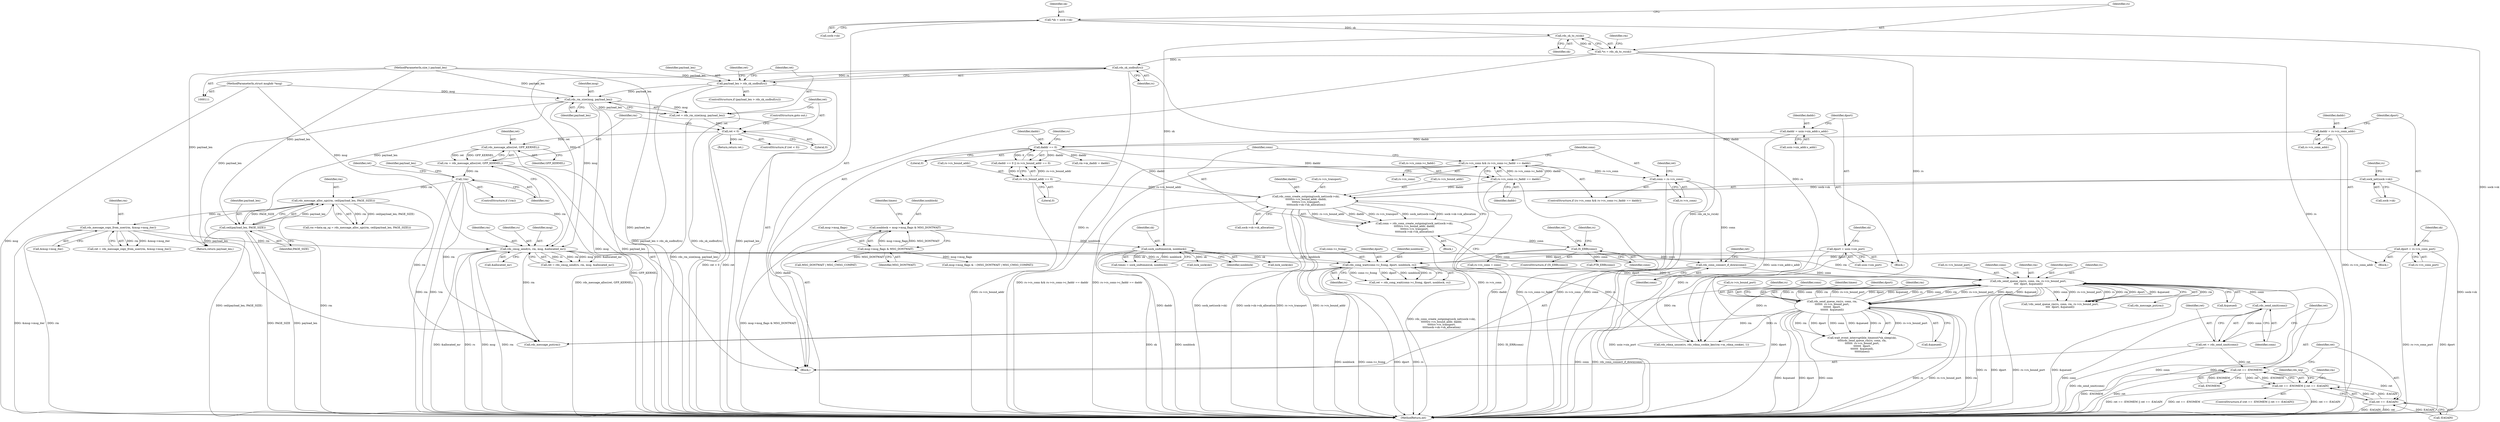 digraph "0_linux_8c7188b23474cca017b3ef354c4a58456f68303a_0@API" {
"1000525" [label="(Call,rds_send_xmit(conn))"];
"1000458" [label="(Call,rds_send_queue_rm(rs, conn, rm, rs->rs_bound_port,\n\t\t\t\t  dport, &queued))"];
"1000485" [label="(Call,rds_send_queue_rm(rs, conn, rm,\n\t\t\t\t\t\t\t  rs->rs_bound_port,\n\t\t\t\t\t\t\t  dport,\n\t\t\t\t\t\t\t  &queued))"];
"1000440" [label="(Call,rds_cong_wait(conn->c_fcong, dport, nonblock, rs))"];
"1000221" [label="(Call,dport = rs->rs_conn_port)"];
"1000207" [label="(Call,dport = usin->sin_port)"];
"1000157" [label="(Call,sock_sndtimeo(sk, nonblock))"];
"1000125" [label="(Call,rds_sk_to_rs(sk))"];
"1000117" [label="(Call,*sk = sock->sk)"];
"1000147" [label="(Call,nonblock = msg->msg_flags & MSG_DONTWAIT)"];
"1000149" [label="(Call,msg->msg_flags & MSG_DONTWAIT)"];
"1000389" [label="(Call,rds_cmsg_send(rs, rm, msg, &allocated_mr))"];
"1000253" [label="(Call,rds_sk_sndbuf(rs))"];
"1000123" [label="(Call,*rs = rds_sk_to_rs(sk))"];
"1000314" [label="(Call,rds_message_copy_from_user(rm, &msg->msg_iter))"];
"1000294" [label="(Call,rds_message_alloc_sgs(rm, ceil(payload_len, PAGE_SIZE)))"];
"1000277" [label="(Call,!rm)"];
"1000271" [label="(Call,rm = rds_message_alloc(ret, GFP_KERNEL))"];
"1000273" [label="(Call,rds_message_alloc(ret, GFP_KERNEL))"];
"1000267" [label="(Call,ret < 0)"];
"1000261" [label="(Call,ret = rds_rm_size(msg, payload_len))"];
"1000263" [label="(Call,rds_rm_size(msg, payload_len))"];
"1000113" [label="(MethodParameterIn,struct msghdr *msg)"];
"1000251" [label="(Call,payload_len > rds_sk_sndbuf(rs))"];
"1000114" [label="(MethodParameterIn,size_t payload_len)"];
"1000296" [label="(Call,ceil(payload_len, PAGE_SIZE))"];
"1000436" [label="(Call,rds_conn_connect_if_down(conn))"];
"1000347" [label="(Call,conn = rs->rs_conn)"];
"1000336" [label="(Call,rs->rs_conn && rs->rs_conn->c_faddr == daddr)"];
"1000340" [label="(Call,rs->rs_conn->c_faddr == daddr)"];
"1000232" [label="(Call,daddr == 0)"];
"1000200" [label="(Call,daddr = usin->sin_addr.s_addr)"];
"1000216" [label="(Call,daddr = rs->rs_conn_addr)"];
"1000374" [label="(Call,IS_ERR(conn))"];
"1000354" [label="(Call,conn = rds_conn_create_outgoing(sock_net(sock->sk),\n\t\t\t\t\t\trs->rs_bound_addr, daddr,\n\t\t\t\t\trs->rs_transport,\n\t\t\t\t\tsock->sk->sk_allocation))"];
"1000356" [label="(Call,rds_conn_create_outgoing(sock_net(sock->sk),\n\t\t\t\t\t\trs->rs_bound_addr, daddr,\n\t\t\t\t\trs->rs_transport,\n\t\t\t\t\tsock->sk->sk_allocation))"];
"1000357" [label="(Call,sock_net(sock->sk))"];
"1000235" [label="(Call,rs->rs_bound_addr == 0)"];
"1000523" [label="(Call,ret = rds_send_xmit(conn))"];
"1000529" [label="(Call,ret == -ENOMEM)"];
"1000528" [label="(Call,ret == -ENOMEM || ret == -EAGAIN)"];
"1000533" [label="(Call,ret == -EAGAIN)"];
"1000564" [label="(MethodReturn,int)"];
"1000486" [label="(Identifier,rs)"];
"1000445" [label="(Identifier,nonblock)"];
"1000349" [label="(Call,rs->rs_conn)"];
"1000315" [label="(Identifier,rm)"];
"1000462" [label="(Call,rs->rs_bound_port)"];
"1000314" [label="(Call,rds_message_copy_from_user(rm, &msg->msg_iter))"];
"1000362" [label="(Identifier,rs)"];
"1000257" [label="(Identifier,ret)"];
"1000273" [label="(Call,rds_message_alloc(ret, GFP_KERNEL))"];
"1000232" [label="(Call,daddr == 0)"];
"1000270" [label="(ControlStructure,goto out;)"];
"1000530" [label="(Identifier,ret)"];
"1000487" [label="(Identifier,conn)"];
"1000373" [label="(ControlStructure,if (IS_ERR(conn)))"];
"1000117" [label="(Call,*sk = sock->sk)"];
"1000213" [label="(Block,)"];
"1000277" [label="(Call,!rm)"];
"1000156" [label="(Identifier,timeo)"];
"1000118" [label="(Identifier,sk)"];
"1000271" [label="(Call,rm = rds_message_alloc(ret, GFP_KERNEL))"];
"1000390" [label="(Identifier,rs)"];
"1000346" [label="(Identifier,daddr)"];
"1000460" [label="(Identifier,conn)"];
"1000441" [label="(Call,conn->c_fcong)"];
"1000124" [label="(Identifier,rs)"];
"1000217" [label="(Identifier,daddr)"];
"1000461" [label="(Identifier,rm)"];
"1000265" [label="(Identifier,payload_len)"];
"1000228" [label="(Call,lock_sock(sk))"];
"1000275" [label="(Identifier,GFP_KERNEL)"];
"1000233" [label="(Identifier,daddr)"];
"1000115" [label="(Block,)"];
"1000179" [label="(Block,)"];
"1000533" [label="(Call,ret == -EAGAIN)"];
"1000114" [label="(MethodParameterIn,size_t payload_len)"];
"1000209" [label="(Call,usin->sin_port)"];
"1000356" [label="(Call,rds_conn_create_outgoing(sock_net(sock->sk),\n\t\t\t\t\t\trs->rs_bound_addr, daddr,\n\t\t\t\t\trs->rs_transport,\n\t\t\t\t\tsock->sk->sk_allocation))"];
"1000234" [label="(Literal,0)"];
"1000379" [label="(Call,PTR_ERR(conn))"];
"1000236" [label="(Call,rs->rs_bound_addr)"];
"1000123" [label="(Call,*rs = rds_sk_to_rs(sk))"];
"1000227" [label="(Identifier,sk)"];
"1000126" [label="(Identifier,sk)"];
"1000495" [label="(Identifier,timeo)"];
"1000335" [label="(ControlStructure,if (rs->rs_conn && rs->rs_conn->c_faddr == daddr))"];
"1000446" [label="(Identifier,rs)"];
"1000252" [label="(Identifier,payload_len)"];
"1000297" [label="(Identifier,payload_len)"];
"1000458" [label="(Call,rds_send_queue_rm(rs, conn, rm, rs->rs_bound_port,\n\t\t\t\t  dport, &queued))"];
"1000527" [label="(ControlStructure,if (ret == -ENOMEM || ret == -EAGAIN))"];
"1000251" [label="(Call,payload_len > rds_sk_sndbuf(rs))"];
"1000340" [label="(Call,rs->rs_conn->c_faddr == daddr)"];
"1000161" [label="(Call,msg->msg_flags & ~(MSG_DONTWAIT | MSG_CMSG_COMPAT))"];
"1000546" [label="(Return,return payload_len;)"];
"1000119" [label="(Call,sock->sk)"];
"1000457" [label="(Call,!rds_send_queue_rm(rs, conn, rm, rs->rs_bound_port,\n\t\t\t\t  dport, &queued))"];
"1000216" [label="(Call,daddr = rs->rs_conn_addr)"];
"1000492" [label="(Identifier,dport)"];
"1000200" [label="(Call,daddr = usin->sin_addr.s_addr)"];
"1000488" [label="(Identifier,rm)"];
"1000264" [label="(Identifier,msg)"];
"1000375" [label="(Identifier,conn)"];
"1000341" [label="(Call,rs->rs_conn->c_faddr)"];
"1000489" [label="(Call,rs->rs_bound_port)"];
"1000544" [label="(Call,rds_message_put(rm))"];
"1000149" [label="(Call,msg->msg_flags & MSG_DONTWAIT)"];
"1000272" [label="(Identifier,rm)"];
"1000263" [label="(Call,rds_rm_size(msg, payload_len))"];
"1000365" [label="(Call,rs->rs_transport)"];
"1000438" [label="(Call,ret = rds_cong_wait(conn->c_fcong, dport, nonblock, rs))"];
"1000288" [label="(Call,rm->data.op_sg = rds_message_alloc_sgs(rm, ceil(payload_len, PAGE_SIZE)))"];
"1000231" [label="(Call,daddr == 0 || rs->rs_bound_addr == 0)"];
"1000361" [label="(Call,rs->rs_bound_addr)"];
"1000378" [label="(Identifier,ret)"];
"1000523" [label="(Call,ret = rds_send_xmit(conn))"];
"1000296" [label="(Call,ceil(payload_len, PAGE_SIZE))"];
"1000436" [label="(Call,rds_conn_connect_if_down(conn))"];
"1000444" [label="(Identifier,dport)"];
"1000348" [label="(Identifier,conn)"];
"1000387" [label="(Call,ret = rds_cmsg_send(rs, rm, msg, &allocated_mr))"];
"1000250" [label="(ControlStructure,if (payload_len > rds_sk_sndbuf(rs)))"];
"1000437" [label="(Identifier,conn)"];
"1000330" [label="(Call,rm->m_daddr = daddr)"];
"1000281" [label="(Identifier,ret)"];
"1000294" [label="(Call,rds_message_alloc_sgs(rm, ceil(payload_len, PAGE_SIZE)))"];
"1000531" [label="(Call,-ENOMEM)"];
"1000222" [label="(Identifier,dport)"];
"1000545" [label="(Identifier,rm)"];
"1000157" [label="(Call,sock_sndtimeo(sk, nonblock))"];
"1000155" [label="(Call,timeo = sock_sndtimeo(sk, nonblock))"];
"1000485" [label="(Call,rds_send_queue_rm(rs, conn, rm,\n\t\t\t\t\t\t\t  rs->rs_bound_port,\n\t\t\t\t\t\t\t  dport,\n\t\t\t\t\t\t\t  &queued))"];
"1000529" [label="(Call,ret == -ENOMEM)"];
"1000535" [label="(Call,-EAGAIN)"];
"1000538" [label="(Identifier,rds_wq)"];
"1000337" [label="(Call,rs->rs_conn)"];
"1000465" [label="(Identifier,dport)"];
"1000148" [label="(Identifier,nonblock)"];
"1000147" [label="(Call,nonblock = msg->msg_flags & MSG_DONTWAIT)"];
"1000354" [label="(Call,conn = rds_conn_create_outgoing(sock_net(sock->sk),\n\t\t\t\t\t\trs->rs_bound_addr, daddr,\n\t\t\t\t\trs->rs_transport,\n\t\t\t\t\tsock->sk->sk_allocation))"];
"1000393" [label="(Call,&allocated_mr)"];
"1000153" [label="(Identifier,MSG_DONTWAIT)"];
"1000131" [label="(Identifier,rm)"];
"1000560" [label="(Call,rds_message_put(rm))"];
"1000269" [label="(Literal,0)"];
"1000347" [label="(Call,conn = rs->rs_conn)"];
"1000253" [label="(Call,rds_sk_sndbuf(rs))"];
"1000525" [label="(Call,rds_send_xmit(conn))"];
"1000268" [label="(Identifier,ret)"];
"1000358" [label="(Call,sock->sk)"];
"1000368" [label="(Call,sock->sk->sk_allocation)"];
"1000274" [label="(Identifier,ret)"];
"1000276" [label="(ControlStructure,if (!rm))"];
"1000524" [label="(Identifier,ret)"];
"1000150" [label="(Call,msg->msg_flags)"];
"1000336" [label="(Call,rs->rs_conn && rs->rs_conn->c_faddr == daddr)"];
"1000158" [label="(Identifier,sk)"];
"1000208" [label="(Identifier,dport)"];
"1000262" [label="(Identifier,ret)"];
"1000389" [label="(Call,rds_cmsg_send(rs, rm, msg, &allocated_mr))"];
"1000384" [label="(Identifier,rs)"];
"1000392" [label="(Identifier,msg)"];
"1000364" [label="(Identifier,daddr)"];
"1000254" [label="(Identifier,rs)"];
"1000481" [label="(Call,wait_event_interruptible_timeout(*sk_sleep(sk),\n\t\t\t\t\trds_send_queue_rm(rs, conn, rm,\n\t\t\t\t\t\t\t  rs->rs_bound_port,\n\t\t\t\t\t\t\t  dport,\n\t\t\t\t\t\t\t  &queued),\n\t\t\t\t\ttimeo))"];
"1000278" [label="(Identifier,rm)"];
"1000439" [label="(Identifier,ret)"];
"1000166" [label="(Call,MSG_DONTWAIT | MSG_CMSG_COMPAT)"];
"1000388" [label="(Identifier,ret)"];
"1000382" [label="(Call,rs->rs_conn = conn)"];
"1000562" [label="(Return,return ret;)"];
"1000355" [label="(Identifier,conn)"];
"1000374" [label="(Call,IS_ERR(conn))"];
"1000526" [label="(Identifier,conn)"];
"1000316" [label="(Call,&msg->msg_iter)"];
"1000221" [label="(Call,dport = rs->rs_conn_port)"];
"1000267" [label="(Call,ret < 0)"];
"1000223" [label="(Call,rs->rs_conn_port)"];
"1000295" [label="(Identifier,rm)"];
"1000466" [label="(Call,&queued)"];
"1000286" [label="(Identifier,payload_len)"];
"1000113" [label="(MethodParameterIn,struct msghdr *msg)"];
"1000353" [label="(Block,)"];
"1000214" [label="(Call,lock_sock(sk))"];
"1000298" [label="(Identifier,PAGE_SIZE)"];
"1000391" [label="(Identifier,rm)"];
"1000312" [label="(Call,ret = rds_message_copy_from_user(rm, &msg->msg_iter))"];
"1000237" [label="(Identifier,rs)"];
"1000229" [label="(Identifier,sk)"];
"1000266" [label="(ControlStructure,if (ret < 0))"];
"1000207" [label="(Call,dport = usin->sin_port)"];
"1000159" [label="(Identifier,nonblock)"];
"1000125" [label="(Call,rds_sk_to_rs(sk))"];
"1000235" [label="(Call,rs->rs_bound_addr == 0)"];
"1000202" [label="(Call,usin->sin_addr.s_addr)"];
"1000551" [label="(Call,rds_rdma_unuse(rs, rds_rdma_cookie_key(rm->m_rdma_cookie), 1))"];
"1000493" [label="(Call,&queued)"];
"1000528" [label="(Call,ret == -ENOMEM || ret == -EAGAIN)"];
"1000201" [label="(Identifier,daddr)"];
"1000261" [label="(Call,ret = rds_rm_size(msg, payload_len))"];
"1000440" [label="(Call,rds_cong_wait(conn->c_fcong, dport, nonblock, rs))"];
"1000357" [label="(Call,sock_net(sock->sk))"];
"1000218" [label="(Call,rs->rs_conn_addr)"];
"1000459" [label="(Identifier,rs)"];
"1000534" [label="(Identifier,ret)"];
"1000239" [label="(Literal,0)"];
"1000525" -> "1000523"  [label="AST: "];
"1000525" -> "1000526"  [label="CFG: "];
"1000526" -> "1000525"  [label="AST: "];
"1000523" -> "1000525"  [label="CFG: "];
"1000525" -> "1000564"  [label="DDG: conn"];
"1000525" -> "1000523"  [label="DDG: conn"];
"1000458" -> "1000525"  [label="DDG: conn"];
"1000458" -> "1000457"  [label="AST: "];
"1000458" -> "1000466"  [label="CFG: "];
"1000459" -> "1000458"  [label="AST: "];
"1000460" -> "1000458"  [label="AST: "];
"1000461" -> "1000458"  [label="AST: "];
"1000462" -> "1000458"  [label="AST: "];
"1000465" -> "1000458"  [label="AST: "];
"1000466" -> "1000458"  [label="AST: "];
"1000457" -> "1000458"  [label="CFG: "];
"1000458" -> "1000564"  [label="DDG: conn"];
"1000458" -> "1000564"  [label="DDG: rm"];
"1000458" -> "1000564"  [label="DDG: rs"];
"1000458" -> "1000564"  [label="DDG: dport"];
"1000458" -> "1000564"  [label="DDG: rs->rs_bound_port"];
"1000458" -> "1000564"  [label="DDG: &queued"];
"1000458" -> "1000457"  [label="DDG: conn"];
"1000458" -> "1000457"  [label="DDG: rs->rs_bound_port"];
"1000458" -> "1000457"  [label="DDG: rs"];
"1000458" -> "1000457"  [label="DDG: rm"];
"1000458" -> "1000457"  [label="DDG: dport"];
"1000458" -> "1000457"  [label="DDG: &queued"];
"1000485" -> "1000458"  [label="DDG: rs"];
"1000485" -> "1000458"  [label="DDG: conn"];
"1000485" -> "1000458"  [label="DDG: rm"];
"1000485" -> "1000458"  [label="DDG: rs->rs_bound_port"];
"1000485" -> "1000458"  [label="DDG: dport"];
"1000485" -> "1000458"  [label="DDG: &queued"];
"1000440" -> "1000458"  [label="DDG: rs"];
"1000440" -> "1000458"  [label="DDG: dport"];
"1000436" -> "1000458"  [label="DDG: conn"];
"1000389" -> "1000458"  [label="DDG: rm"];
"1000458" -> "1000485"  [label="DDG: rs"];
"1000458" -> "1000485"  [label="DDG: conn"];
"1000458" -> "1000485"  [label="DDG: rm"];
"1000458" -> "1000485"  [label="DDG: rs->rs_bound_port"];
"1000458" -> "1000485"  [label="DDG: dport"];
"1000458" -> "1000485"  [label="DDG: &queued"];
"1000458" -> "1000544"  [label="DDG: rm"];
"1000458" -> "1000551"  [label="DDG: rs"];
"1000458" -> "1000560"  [label="DDG: rm"];
"1000485" -> "1000481"  [label="AST: "];
"1000485" -> "1000493"  [label="CFG: "];
"1000486" -> "1000485"  [label="AST: "];
"1000487" -> "1000485"  [label="AST: "];
"1000488" -> "1000485"  [label="AST: "];
"1000489" -> "1000485"  [label="AST: "];
"1000492" -> "1000485"  [label="AST: "];
"1000493" -> "1000485"  [label="AST: "];
"1000495" -> "1000485"  [label="CFG: "];
"1000485" -> "1000564"  [label="DDG: rs"];
"1000485" -> "1000564"  [label="DDG: rs->rs_bound_port"];
"1000485" -> "1000564"  [label="DDG: rm"];
"1000485" -> "1000564"  [label="DDG: &queued"];
"1000485" -> "1000564"  [label="DDG: dport"];
"1000485" -> "1000564"  [label="DDG: conn"];
"1000485" -> "1000481"  [label="DDG: rs->rs_bound_port"];
"1000485" -> "1000481"  [label="DDG: rm"];
"1000485" -> "1000481"  [label="DDG: dport"];
"1000485" -> "1000481"  [label="DDG: conn"];
"1000485" -> "1000481"  [label="DDG: &queued"];
"1000485" -> "1000481"  [label="DDG: rs"];
"1000485" -> "1000551"  [label="DDG: rs"];
"1000485" -> "1000560"  [label="DDG: rm"];
"1000440" -> "1000438"  [label="AST: "];
"1000440" -> "1000446"  [label="CFG: "];
"1000441" -> "1000440"  [label="AST: "];
"1000444" -> "1000440"  [label="AST: "];
"1000445" -> "1000440"  [label="AST: "];
"1000446" -> "1000440"  [label="AST: "];
"1000438" -> "1000440"  [label="CFG: "];
"1000440" -> "1000564"  [label="DDG: rs"];
"1000440" -> "1000564"  [label="DDG: nonblock"];
"1000440" -> "1000564"  [label="DDG: conn->c_fcong"];
"1000440" -> "1000564"  [label="DDG: dport"];
"1000440" -> "1000438"  [label="DDG: conn->c_fcong"];
"1000440" -> "1000438"  [label="DDG: dport"];
"1000440" -> "1000438"  [label="DDG: nonblock"];
"1000440" -> "1000438"  [label="DDG: rs"];
"1000221" -> "1000440"  [label="DDG: dport"];
"1000207" -> "1000440"  [label="DDG: dport"];
"1000157" -> "1000440"  [label="DDG: nonblock"];
"1000389" -> "1000440"  [label="DDG: rs"];
"1000440" -> "1000551"  [label="DDG: rs"];
"1000221" -> "1000213"  [label="AST: "];
"1000221" -> "1000223"  [label="CFG: "];
"1000222" -> "1000221"  [label="AST: "];
"1000223" -> "1000221"  [label="AST: "];
"1000227" -> "1000221"  [label="CFG: "];
"1000221" -> "1000564"  [label="DDG: rs->rs_conn_port"];
"1000221" -> "1000564"  [label="DDG: dport"];
"1000207" -> "1000179"  [label="AST: "];
"1000207" -> "1000209"  [label="CFG: "];
"1000208" -> "1000207"  [label="AST: "];
"1000209" -> "1000207"  [label="AST: "];
"1000229" -> "1000207"  [label="CFG: "];
"1000207" -> "1000564"  [label="DDG: usin->sin_port"];
"1000207" -> "1000564"  [label="DDG: dport"];
"1000157" -> "1000155"  [label="AST: "];
"1000157" -> "1000159"  [label="CFG: "];
"1000158" -> "1000157"  [label="AST: "];
"1000159" -> "1000157"  [label="AST: "];
"1000155" -> "1000157"  [label="CFG: "];
"1000157" -> "1000564"  [label="DDG: nonblock"];
"1000157" -> "1000564"  [label="DDG: sk"];
"1000157" -> "1000155"  [label="DDG: sk"];
"1000157" -> "1000155"  [label="DDG: nonblock"];
"1000125" -> "1000157"  [label="DDG: sk"];
"1000147" -> "1000157"  [label="DDG: nonblock"];
"1000157" -> "1000214"  [label="DDG: sk"];
"1000157" -> "1000228"  [label="DDG: sk"];
"1000125" -> "1000123"  [label="AST: "];
"1000125" -> "1000126"  [label="CFG: "];
"1000126" -> "1000125"  [label="AST: "];
"1000123" -> "1000125"  [label="CFG: "];
"1000125" -> "1000123"  [label="DDG: sk"];
"1000117" -> "1000125"  [label="DDG: sk"];
"1000117" -> "1000115"  [label="AST: "];
"1000117" -> "1000119"  [label="CFG: "];
"1000118" -> "1000117"  [label="AST: "];
"1000119" -> "1000117"  [label="AST: "];
"1000124" -> "1000117"  [label="CFG: "];
"1000117" -> "1000564"  [label="DDG: sock->sk"];
"1000147" -> "1000115"  [label="AST: "];
"1000147" -> "1000149"  [label="CFG: "];
"1000148" -> "1000147"  [label="AST: "];
"1000149" -> "1000147"  [label="AST: "];
"1000156" -> "1000147"  [label="CFG: "];
"1000147" -> "1000564"  [label="DDG: msg->msg_flags & MSG_DONTWAIT"];
"1000149" -> "1000147"  [label="DDG: msg->msg_flags"];
"1000149" -> "1000147"  [label="DDG: MSG_DONTWAIT"];
"1000149" -> "1000153"  [label="CFG: "];
"1000150" -> "1000149"  [label="AST: "];
"1000153" -> "1000149"  [label="AST: "];
"1000149" -> "1000161"  [label="DDG: msg->msg_flags"];
"1000149" -> "1000166"  [label="DDG: MSG_DONTWAIT"];
"1000389" -> "1000387"  [label="AST: "];
"1000389" -> "1000393"  [label="CFG: "];
"1000390" -> "1000389"  [label="AST: "];
"1000391" -> "1000389"  [label="AST: "];
"1000392" -> "1000389"  [label="AST: "];
"1000393" -> "1000389"  [label="AST: "];
"1000387" -> "1000389"  [label="CFG: "];
"1000389" -> "1000564"  [label="DDG: msg"];
"1000389" -> "1000564"  [label="DDG: &allocated_mr"];
"1000389" -> "1000564"  [label="DDG: rs"];
"1000389" -> "1000564"  [label="DDG: rm"];
"1000389" -> "1000387"  [label="DDG: rs"];
"1000389" -> "1000387"  [label="DDG: rm"];
"1000389" -> "1000387"  [label="DDG: msg"];
"1000389" -> "1000387"  [label="DDG: &allocated_mr"];
"1000253" -> "1000389"  [label="DDG: rs"];
"1000314" -> "1000389"  [label="DDG: rm"];
"1000277" -> "1000389"  [label="DDG: rm"];
"1000263" -> "1000389"  [label="DDG: msg"];
"1000113" -> "1000389"  [label="DDG: msg"];
"1000389" -> "1000551"  [label="DDG: rs"];
"1000389" -> "1000560"  [label="DDG: rm"];
"1000253" -> "1000251"  [label="AST: "];
"1000253" -> "1000254"  [label="CFG: "];
"1000254" -> "1000253"  [label="AST: "];
"1000251" -> "1000253"  [label="CFG: "];
"1000253" -> "1000564"  [label="DDG: rs"];
"1000253" -> "1000251"  [label="DDG: rs"];
"1000123" -> "1000253"  [label="DDG: rs"];
"1000253" -> "1000551"  [label="DDG: rs"];
"1000123" -> "1000115"  [label="AST: "];
"1000124" -> "1000123"  [label="AST: "];
"1000131" -> "1000123"  [label="CFG: "];
"1000123" -> "1000564"  [label="DDG: rds_sk_to_rs(sk)"];
"1000123" -> "1000564"  [label="DDG: rs"];
"1000123" -> "1000551"  [label="DDG: rs"];
"1000314" -> "1000312"  [label="AST: "];
"1000314" -> "1000316"  [label="CFG: "];
"1000315" -> "1000314"  [label="AST: "];
"1000316" -> "1000314"  [label="AST: "];
"1000312" -> "1000314"  [label="CFG: "];
"1000314" -> "1000564"  [label="DDG: rm"];
"1000314" -> "1000564"  [label="DDG: &msg->msg_iter"];
"1000314" -> "1000312"  [label="DDG: rm"];
"1000314" -> "1000312"  [label="DDG: &msg->msg_iter"];
"1000294" -> "1000314"  [label="DDG: rm"];
"1000314" -> "1000560"  [label="DDG: rm"];
"1000294" -> "1000288"  [label="AST: "];
"1000294" -> "1000296"  [label="CFG: "];
"1000295" -> "1000294"  [label="AST: "];
"1000296" -> "1000294"  [label="AST: "];
"1000288" -> "1000294"  [label="CFG: "];
"1000294" -> "1000564"  [label="DDG: ceil(payload_len, PAGE_SIZE)"];
"1000294" -> "1000564"  [label="DDG: rm"];
"1000294" -> "1000288"  [label="DDG: rm"];
"1000294" -> "1000288"  [label="DDG: ceil(payload_len, PAGE_SIZE)"];
"1000277" -> "1000294"  [label="DDG: rm"];
"1000296" -> "1000294"  [label="DDG: payload_len"];
"1000296" -> "1000294"  [label="DDG: PAGE_SIZE"];
"1000294" -> "1000560"  [label="DDG: rm"];
"1000277" -> "1000276"  [label="AST: "];
"1000277" -> "1000278"  [label="CFG: "];
"1000278" -> "1000277"  [label="AST: "];
"1000281" -> "1000277"  [label="CFG: "];
"1000286" -> "1000277"  [label="CFG: "];
"1000277" -> "1000564"  [label="DDG: rm"];
"1000277" -> "1000564"  [label="DDG: !rm"];
"1000271" -> "1000277"  [label="DDG: rm"];
"1000277" -> "1000560"  [label="DDG: rm"];
"1000271" -> "1000115"  [label="AST: "];
"1000271" -> "1000273"  [label="CFG: "];
"1000272" -> "1000271"  [label="AST: "];
"1000273" -> "1000271"  [label="AST: "];
"1000278" -> "1000271"  [label="CFG: "];
"1000271" -> "1000564"  [label="DDG: rds_message_alloc(ret, GFP_KERNEL)"];
"1000273" -> "1000271"  [label="DDG: ret"];
"1000273" -> "1000271"  [label="DDG: GFP_KERNEL"];
"1000273" -> "1000275"  [label="CFG: "];
"1000274" -> "1000273"  [label="AST: "];
"1000275" -> "1000273"  [label="AST: "];
"1000273" -> "1000564"  [label="DDG: GFP_KERNEL"];
"1000267" -> "1000273"  [label="DDG: ret"];
"1000267" -> "1000266"  [label="AST: "];
"1000267" -> "1000269"  [label="CFG: "];
"1000268" -> "1000267"  [label="AST: "];
"1000269" -> "1000267"  [label="AST: "];
"1000270" -> "1000267"  [label="CFG: "];
"1000272" -> "1000267"  [label="CFG: "];
"1000267" -> "1000564"  [label="DDG: ret"];
"1000267" -> "1000564"  [label="DDG: ret < 0"];
"1000261" -> "1000267"  [label="DDG: ret"];
"1000267" -> "1000562"  [label="DDG: ret"];
"1000261" -> "1000115"  [label="AST: "];
"1000261" -> "1000263"  [label="CFG: "];
"1000262" -> "1000261"  [label="AST: "];
"1000263" -> "1000261"  [label="AST: "];
"1000268" -> "1000261"  [label="CFG: "];
"1000261" -> "1000564"  [label="DDG: rds_rm_size(msg, payload_len)"];
"1000263" -> "1000261"  [label="DDG: msg"];
"1000263" -> "1000261"  [label="DDG: payload_len"];
"1000263" -> "1000265"  [label="CFG: "];
"1000264" -> "1000263"  [label="AST: "];
"1000265" -> "1000263"  [label="AST: "];
"1000263" -> "1000564"  [label="DDG: payload_len"];
"1000263" -> "1000564"  [label="DDG: msg"];
"1000113" -> "1000263"  [label="DDG: msg"];
"1000251" -> "1000263"  [label="DDG: payload_len"];
"1000114" -> "1000263"  [label="DDG: payload_len"];
"1000263" -> "1000296"  [label="DDG: payload_len"];
"1000263" -> "1000546"  [label="DDG: payload_len"];
"1000113" -> "1000111"  [label="AST: "];
"1000113" -> "1000564"  [label="DDG: msg"];
"1000251" -> "1000250"  [label="AST: "];
"1000252" -> "1000251"  [label="AST: "];
"1000257" -> "1000251"  [label="CFG: "];
"1000262" -> "1000251"  [label="CFG: "];
"1000251" -> "1000564"  [label="DDG: payload_len > rds_sk_sndbuf(rs)"];
"1000251" -> "1000564"  [label="DDG: rds_sk_sndbuf(rs)"];
"1000251" -> "1000564"  [label="DDG: payload_len"];
"1000114" -> "1000251"  [label="DDG: payload_len"];
"1000114" -> "1000111"  [label="AST: "];
"1000114" -> "1000564"  [label="DDG: payload_len"];
"1000114" -> "1000296"  [label="DDG: payload_len"];
"1000114" -> "1000546"  [label="DDG: payload_len"];
"1000296" -> "1000298"  [label="CFG: "];
"1000297" -> "1000296"  [label="AST: "];
"1000298" -> "1000296"  [label="AST: "];
"1000296" -> "1000564"  [label="DDG: PAGE_SIZE"];
"1000296" -> "1000564"  [label="DDG: payload_len"];
"1000296" -> "1000546"  [label="DDG: payload_len"];
"1000436" -> "1000115"  [label="AST: "];
"1000436" -> "1000437"  [label="CFG: "];
"1000437" -> "1000436"  [label="AST: "];
"1000439" -> "1000436"  [label="CFG: "];
"1000436" -> "1000564"  [label="DDG: rds_conn_connect_if_down(conn)"];
"1000436" -> "1000564"  [label="DDG: conn"];
"1000347" -> "1000436"  [label="DDG: conn"];
"1000374" -> "1000436"  [label="DDG: conn"];
"1000347" -> "1000335"  [label="AST: "];
"1000347" -> "1000349"  [label="CFG: "];
"1000348" -> "1000347"  [label="AST: "];
"1000349" -> "1000347"  [label="AST: "];
"1000388" -> "1000347"  [label="CFG: "];
"1000347" -> "1000564"  [label="DDG: rs->rs_conn"];
"1000347" -> "1000564"  [label="DDG: conn"];
"1000336" -> "1000347"  [label="DDG: rs->rs_conn"];
"1000336" -> "1000335"  [label="AST: "];
"1000336" -> "1000337"  [label="CFG: "];
"1000336" -> "1000340"  [label="CFG: "];
"1000337" -> "1000336"  [label="AST: "];
"1000340" -> "1000336"  [label="AST: "];
"1000348" -> "1000336"  [label="CFG: "];
"1000355" -> "1000336"  [label="CFG: "];
"1000336" -> "1000564"  [label="DDG: rs->rs_conn && rs->rs_conn->c_faddr == daddr"];
"1000336" -> "1000564"  [label="DDG: rs->rs_conn->c_faddr == daddr"];
"1000336" -> "1000564"  [label="DDG: rs->rs_conn"];
"1000340" -> "1000336"  [label="DDG: rs->rs_conn->c_faddr"];
"1000340" -> "1000336"  [label="DDG: daddr"];
"1000340" -> "1000346"  [label="CFG: "];
"1000341" -> "1000340"  [label="AST: "];
"1000346" -> "1000340"  [label="AST: "];
"1000340" -> "1000564"  [label="DDG: daddr"];
"1000340" -> "1000564"  [label="DDG: rs->rs_conn->c_faddr"];
"1000232" -> "1000340"  [label="DDG: daddr"];
"1000340" -> "1000356"  [label="DDG: daddr"];
"1000232" -> "1000231"  [label="AST: "];
"1000232" -> "1000234"  [label="CFG: "];
"1000233" -> "1000232"  [label="AST: "];
"1000234" -> "1000232"  [label="AST: "];
"1000237" -> "1000232"  [label="CFG: "];
"1000231" -> "1000232"  [label="CFG: "];
"1000232" -> "1000564"  [label="DDG: daddr"];
"1000232" -> "1000231"  [label="DDG: daddr"];
"1000232" -> "1000231"  [label="DDG: 0"];
"1000200" -> "1000232"  [label="DDG: daddr"];
"1000216" -> "1000232"  [label="DDG: daddr"];
"1000232" -> "1000330"  [label="DDG: daddr"];
"1000232" -> "1000356"  [label="DDG: daddr"];
"1000200" -> "1000179"  [label="AST: "];
"1000200" -> "1000202"  [label="CFG: "];
"1000201" -> "1000200"  [label="AST: "];
"1000202" -> "1000200"  [label="AST: "];
"1000208" -> "1000200"  [label="CFG: "];
"1000200" -> "1000564"  [label="DDG: usin->sin_addr.s_addr"];
"1000216" -> "1000213"  [label="AST: "];
"1000216" -> "1000218"  [label="CFG: "];
"1000217" -> "1000216"  [label="AST: "];
"1000218" -> "1000216"  [label="AST: "];
"1000222" -> "1000216"  [label="CFG: "];
"1000216" -> "1000564"  [label="DDG: rs->rs_conn_addr"];
"1000374" -> "1000373"  [label="AST: "];
"1000374" -> "1000375"  [label="CFG: "];
"1000375" -> "1000374"  [label="AST: "];
"1000378" -> "1000374"  [label="CFG: "];
"1000384" -> "1000374"  [label="CFG: "];
"1000374" -> "1000564"  [label="DDG: IS_ERR(conn)"];
"1000354" -> "1000374"  [label="DDG: conn"];
"1000374" -> "1000379"  [label="DDG: conn"];
"1000374" -> "1000382"  [label="DDG: conn"];
"1000354" -> "1000353"  [label="AST: "];
"1000354" -> "1000356"  [label="CFG: "];
"1000355" -> "1000354"  [label="AST: "];
"1000356" -> "1000354"  [label="AST: "];
"1000375" -> "1000354"  [label="CFG: "];
"1000354" -> "1000564"  [label="DDG: rds_conn_create_outgoing(sock_net(sock->sk),\n\t\t\t\t\t\trs->rs_bound_addr, daddr,\n\t\t\t\t\trs->rs_transport,\n\t\t\t\t\tsock->sk->sk_allocation)"];
"1000356" -> "1000354"  [label="DDG: rs->rs_bound_addr"];
"1000356" -> "1000354"  [label="DDG: daddr"];
"1000356" -> "1000354"  [label="DDG: rs->rs_transport"];
"1000356" -> "1000354"  [label="DDG: sock_net(sock->sk)"];
"1000356" -> "1000354"  [label="DDG: sock->sk->sk_allocation"];
"1000356" -> "1000368"  [label="CFG: "];
"1000357" -> "1000356"  [label="AST: "];
"1000361" -> "1000356"  [label="AST: "];
"1000364" -> "1000356"  [label="AST: "];
"1000365" -> "1000356"  [label="AST: "];
"1000368" -> "1000356"  [label="AST: "];
"1000356" -> "1000564"  [label="DDG: rs->rs_transport"];
"1000356" -> "1000564"  [label="DDG: rs->rs_bound_addr"];
"1000356" -> "1000564"  [label="DDG: daddr"];
"1000356" -> "1000564"  [label="DDG: sock_net(sock->sk)"];
"1000356" -> "1000564"  [label="DDG: sock->sk->sk_allocation"];
"1000357" -> "1000356"  [label="DDG: sock->sk"];
"1000235" -> "1000356"  [label="DDG: rs->rs_bound_addr"];
"1000357" -> "1000358"  [label="CFG: "];
"1000358" -> "1000357"  [label="AST: "];
"1000362" -> "1000357"  [label="CFG: "];
"1000357" -> "1000564"  [label="DDG: sock->sk"];
"1000235" -> "1000231"  [label="AST: "];
"1000235" -> "1000239"  [label="CFG: "];
"1000236" -> "1000235"  [label="AST: "];
"1000239" -> "1000235"  [label="AST: "];
"1000231" -> "1000235"  [label="CFG: "];
"1000235" -> "1000564"  [label="DDG: rs->rs_bound_addr"];
"1000235" -> "1000231"  [label="DDG: rs->rs_bound_addr"];
"1000235" -> "1000231"  [label="DDG: 0"];
"1000523" -> "1000115"  [label="AST: "];
"1000524" -> "1000523"  [label="AST: "];
"1000530" -> "1000523"  [label="CFG: "];
"1000523" -> "1000564"  [label="DDG: rds_send_xmit(conn)"];
"1000523" -> "1000529"  [label="DDG: ret"];
"1000529" -> "1000528"  [label="AST: "];
"1000529" -> "1000531"  [label="CFG: "];
"1000530" -> "1000529"  [label="AST: "];
"1000531" -> "1000529"  [label="AST: "];
"1000534" -> "1000529"  [label="CFG: "];
"1000528" -> "1000529"  [label="CFG: "];
"1000529" -> "1000564"  [label="DDG: -ENOMEM"];
"1000529" -> "1000564"  [label="DDG: ret"];
"1000529" -> "1000528"  [label="DDG: ret"];
"1000529" -> "1000528"  [label="DDG: -ENOMEM"];
"1000531" -> "1000529"  [label="DDG: ENOMEM"];
"1000529" -> "1000533"  [label="DDG: ret"];
"1000528" -> "1000527"  [label="AST: "];
"1000528" -> "1000533"  [label="CFG: "];
"1000533" -> "1000528"  [label="AST: "];
"1000538" -> "1000528"  [label="CFG: "];
"1000545" -> "1000528"  [label="CFG: "];
"1000528" -> "1000564"  [label="DDG: ret == -EAGAIN"];
"1000528" -> "1000564"  [label="DDG: ret == -ENOMEM || ret == -EAGAIN"];
"1000528" -> "1000564"  [label="DDG: ret == -ENOMEM"];
"1000533" -> "1000528"  [label="DDG: ret"];
"1000533" -> "1000528"  [label="DDG: -EAGAIN"];
"1000533" -> "1000535"  [label="CFG: "];
"1000534" -> "1000533"  [label="AST: "];
"1000535" -> "1000533"  [label="AST: "];
"1000533" -> "1000564"  [label="DDG: ret"];
"1000533" -> "1000564"  [label="DDG: -EAGAIN"];
"1000535" -> "1000533"  [label="DDG: EAGAIN"];
}
